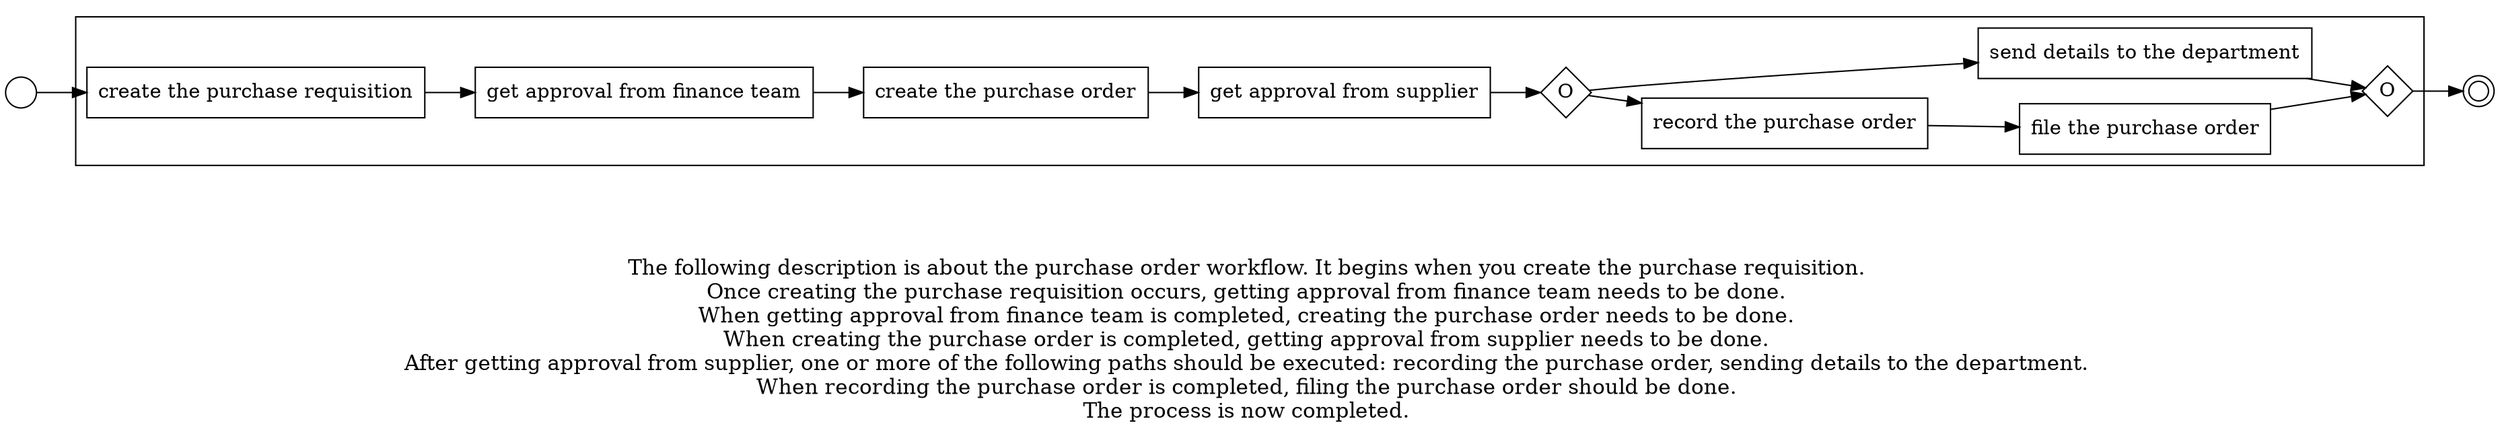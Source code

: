 digraph purchase_order_workflow_84 {
	graph [rankdir=LR]
	START_NODE [label="" shape=circle width=0.3]
	subgraph CLUSTER_0 {
		"create the purchase requisition" [shape=box]
		"get approval from finance team" [shape=box]
		"create the purchase requisition" -> "get approval from finance team"
		"create the purchase order" [shape=box]
		"get approval from finance team" -> "create the purchase order"
		"get approval from supplier" [shape=box]
		"create the purchase order" -> "get approval from supplier"
		"OR_SPLIT--6. Final steps_2PY9" [label=O fixedsize=true shape=diamond width=0.5]
		"get approval from supplier" -> "OR_SPLIT--6. Final steps_2PY9"
		"record the purchase order" [shape=box]
		"OR_SPLIT--6. Final steps_2PY9" -> "record the purchase order"
		"send details to the department" [shape=box]
		"OR_SPLIT--6. Final steps_2PY9" -> "send details to the department"
		"file the purchase order" [shape=box]
		"record the purchase order" -> "file the purchase order"
		"OR_JOIN--6. Final steps_2PY9" [label=O fixedsize=true shape=diamond width=0.5]
		"file the purchase order" -> "OR_JOIN--6. Final steps_2PY9"
		"send details to the department" -> "OR_JOIN--6. Final steps_2PY9"
	}
	START_NODE -> "create the purchase requisition"
	END_NODE [label="" shape=doublecircle width=0.2]
	"OR_JOIN--6. Final steps_2PY9" -> END_NODE
	fontsize=15 label="\n\n
The following description is about the purchase order workflow. It begins when you create the purchase requisition. 
Once creating the purchase requisition occurs, getting approval from finance team needs to be done. 
When getting approval from finance team is completed, creating the purchase order needs to be done. 
When creating the purchase order is completed, getting approval from supplier needs to be done. 
After getting approval from supplier, one or more of the following paths should be executed: recording the purchase order, sending details to the department. 
When recording the purchase order is completed, filing the purchase order should be done. 
The process is now completed. 
"
}

